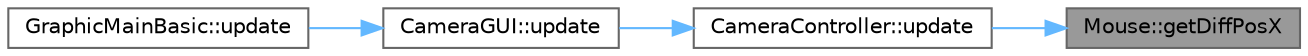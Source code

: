 digraph "Mouse::getDiffPosX"
{
 // LATEX_PDF_SIZE
  bgcolor="transparent";
  edge [fontname=Helvetica,fontsize=10,labelfontname=Helvetica,labelfontsize=10];
  node [fontname=Helvetica,fontsize=10,shape=box,height=0.2,width=0.4];
  rankdir="RL";
  Node1 [id="Node000001",label="Mouse::getDiffPosX",height=0.2,width=0.4,color="gray40", fillcolor="grey60", style="filled", fontcolor="black",tooltip="マウスカーソルの移動量を取得する．X座標は画面の左端を0として，右向きが正．これはDxlibの仕様なので変更不能．"];
  Node1 -> Node2 [id="edge1_Node000001_Node000002",dir="back",color="steelblue1",style="solid",tooltip=" "];
  Node2 [id="Node000002",label="CameraController::update",height=0.2,width=0.4,color="grey40", fillcolor="white", style="filled",URL="$class_camera_controller.html#a98b0e77fc306636462fad5db5005a1af",tooltip="キー入力でカメラを動かす．カメラマネージャーのポインタがなければ即終了する   基本的には毎フレーム呼び出す"];
  Node2 -> Node3 [id="edge2_Node000002_Node000003",dir="back",color="steelblue1",style="solid",tooltip=" "];
  Node3 [id="Node000003",label="CameraGUI::update",height=0.2,width=0.4,color="grey40", fillcolor="white", style="filled",URL="$class_camera_g_u_i.html#a493e2281cb696a296b2db4a7a4a72134",tooltip="GUIやカメラの更新を行う"];
  Node3 -> Node4 [id="edge3_Node000003_Node000004",dir="back",color="steelblue1",style="solid",tooltip=" "];
  Node4 [id="Node000004",label="GraphicMainBasic::update",height=0.2,width=0.4,color="grey40", fillcolor="white", style="filled",URL="$class_graphic_main_basic.html#aea5c6c2969b907848589afc410b46f43",tooltip="描画画面の更新を行う．純粋仮想関数のため，継承先では必ずoverrideする必要がある．"];
}
